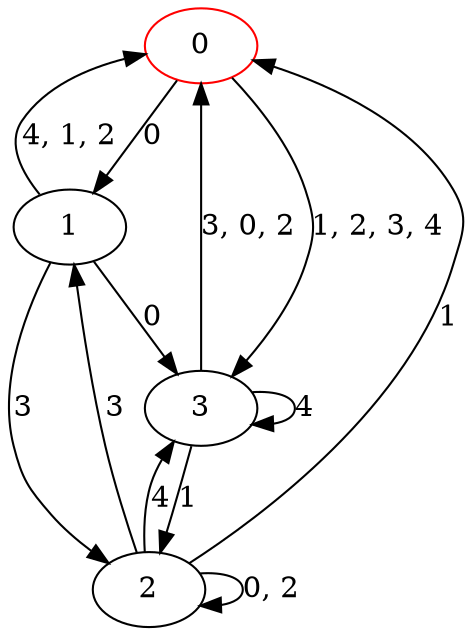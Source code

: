 digraph g {
0 [label= "0"] [color="red"];
1 [label= "1"];
2 [label= "2"];
3 [label= "3"];
0 -> 1[label= "0"];
1 -> 3[label= "0"];
1 -> 2[label= "3"];
2 -> 0[label= "1"];
2 -> 1[label= "3"];
2 -> 3[label= "4"];
3 -> 2[label= "1"];
3 -> 3[label= "4"];
1 -> 0[label= "4, 1, 2"];
2 -> 2[label= "0, 2"];
3 -> 0[label= "3, 0, 2"];
0 -> 3[label= "1, 2, 3, 4"];
}
